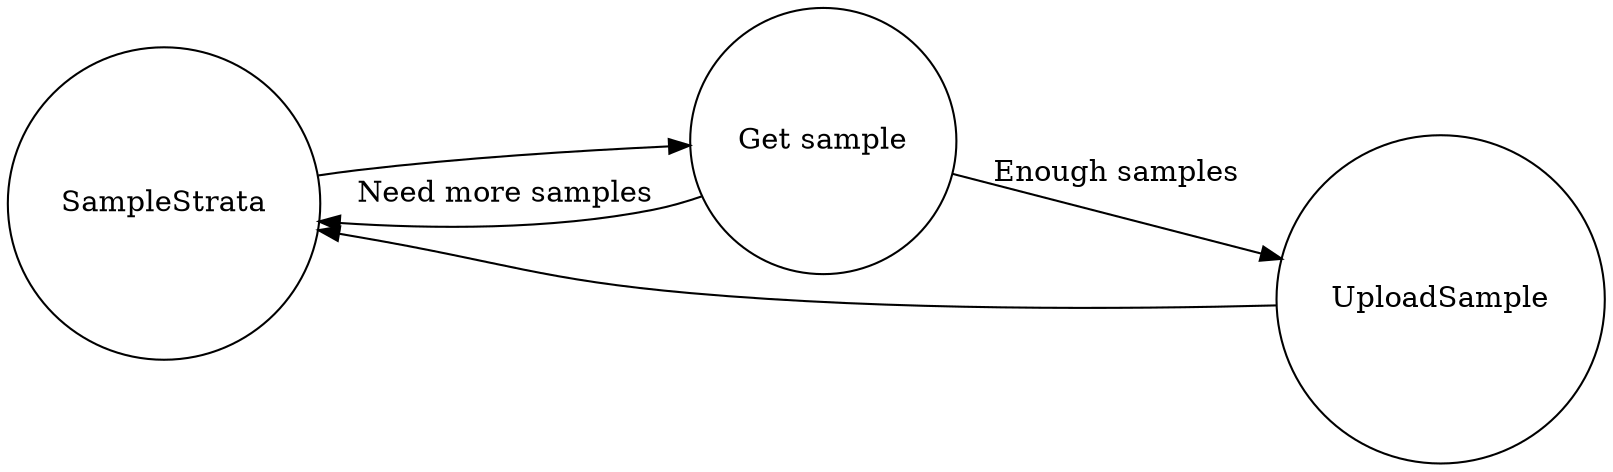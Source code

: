 digraph sparrow {
    rankdir=LR;
    size="64,40"
    // node [shape = doublecircle]; LR_0 LR_3 LR_4 LR_8;
    node [shape = circle];


    // Sampler
    SampleStrata -> "Get sample";
    "Get sample" -> SampleStrata [ label = "Need more samples" ];
    "Get sample" -> UploadSample [ label = "Enough samples" ];
    UploadSample -> SampleStrata;
}
